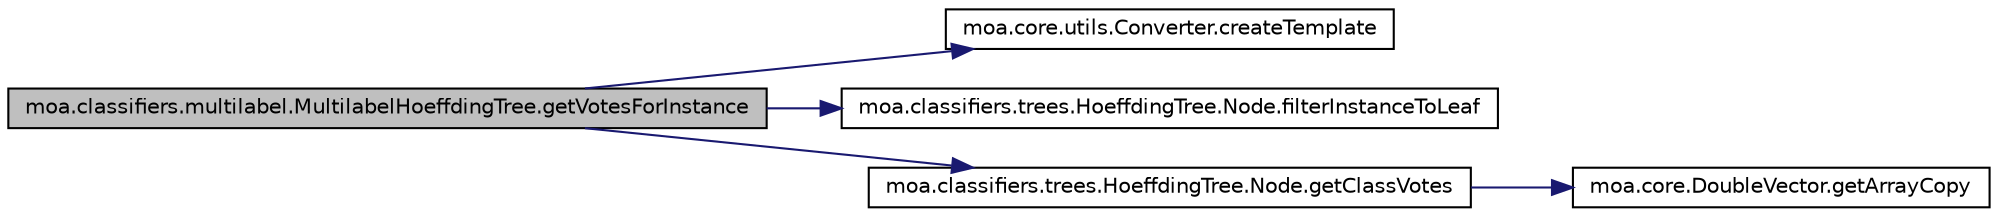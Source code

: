 digraph G
{
  edge [fontname="Helvetica",fontsize="10",labelfontname="Helvetica",labelfontsize="10"];
  node [fontname="Helvetica",fontsize="10",shape=record];
  rankdir=LR;
  Node1 [label="moa.classifiers.multilabel.MultilabelHoeffdingTree.getVotesForInstance",height=0.2,width=0.4,color="black", fillcolor="grey75", style="filled" fontcolor="black"];
  Node1 -> Node2 [color="midnightblue",fontsize="10",style="solid",fontname="Helvetica"];
  Node2 [label="moa.core.utils.Converter.createTemplate",height=0.2,width=0.4,color="black", fillcolor="white", style="filled",URL="$classmoa_1_1core_1_1utils_1_1Converter.html#ac602f0fa1020f5c6345b0dbd5383f42b"];
  Node1 -> Node3 [color="midnightblue",fontsize="10",style="solid",fontname="Helvetica"];
  Node3 [label="moa.classifiers.trees.HoeffdingTree.Node.filterInstanceToLeaf",height=0.2,width=0.4,color="black", fillcolor="white", style="filled",URL="$classmoa_1_1classifiers_1_1trees_1_1HoeffdingTree_1_1Node.html#a251a69e6f202175390e0ca357dbce90f"];
  Node1 -> Node4 [color="midnightblue",fontsize="10",style="solid",fontname="Helvetica"];
  Node4 [label="moa.classifiers.trees.HoeffdingTree.Node.getClassVotes",height=0.2,width=0.4,color="black", fillcolor="white", style="filled",URL="$classmoa_1_1classifiers_1_1trees_1_1HoeffdingTree_1_1Node.html#a4ecd808563ce6313822dfff3865bca69"];
  Node4 -> Node5 [color="midnightblue",fontsize="10",style="solid",fontname="Helvetica"];
  Node5 [label="moa.core.DoubleVector.getArrayCopy",height=0.2,width=0.4,color="black", fillcolor="white", style="filled",URL="$classmoa_1_1core_1_1DoubleVector.html#a6d0ce5fe7346a8d4b4a6ae444750f9c8"];
}
